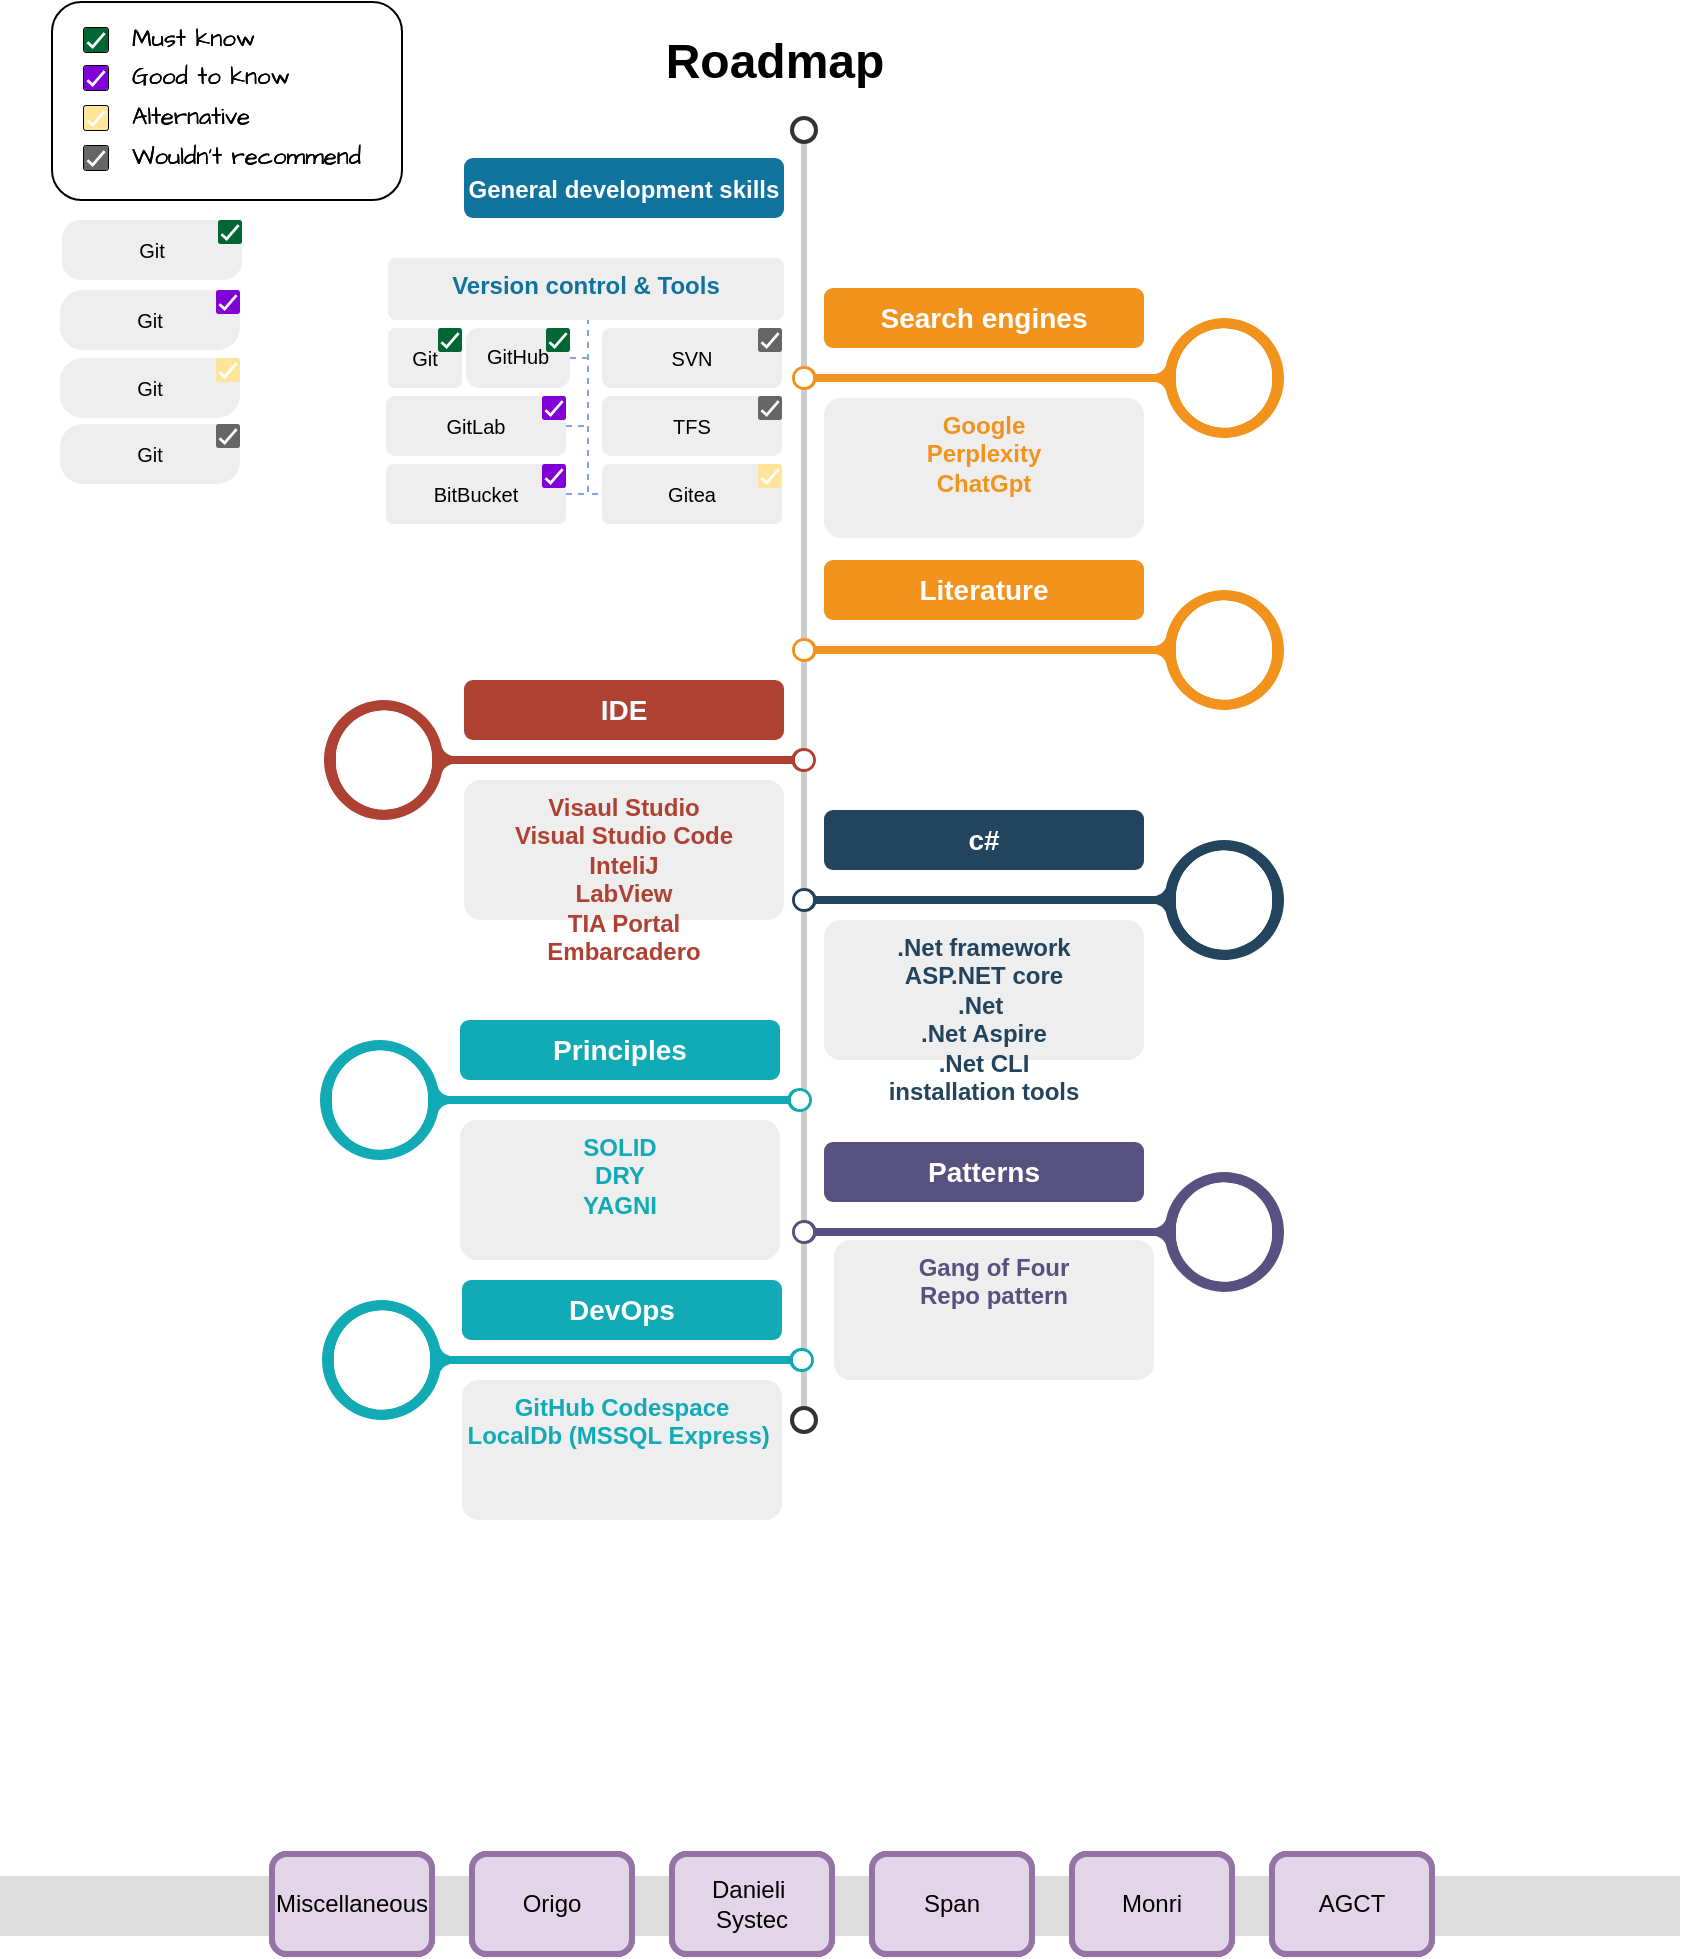 <mxfile version="27.1.6">
  <diagram name="Page-1" id="L8D_sOTc0Vsrg8IX1oJM">
    <mxGraphModel dx="928" dy="512" grid="0" gridSize="10" guides="1" tooltips="1" connect="1" arrows="1" fold="1" page="1" pageScale="1" pageWidth="827" pageHeight="1169" math="0" shadow="0">
      <root>
        <mxCell id="0" />
        <mxCell id="1" style="" parent="0" />
        <mxCell id="M2KZPHTKAGTmuo49AGG_-1" value="" style="endArrow=none;html=1;strokeWidth=3;strokeColor=#CCCCCC;labelBackgroundColor=none;fontSize=16;rounded=0;" parent="1" source="M2KZPHTKAGTmuo49AGG_-2" target="M2KZPHTKAGTmuo49AGG_-3" edge="1">
          <mxGeometry relative="1" as="geometry" />
        </mxCell>
        <mxCell id="M2KZPHTKAGTmuo49AGG_-2" value="" style="ellipse;whiteSpace=wrap;html=1;aspect=fixed;shadow=0;fillColor=none;strokeColor=#333333;fontSize=16;align=center;strokeWidth=2;" parent="1" vertex="1">
          <mxGeometry x="399" y="79" width="12" height="12" as="geometry" />
        </mxCell>
        <mxCell id="M2KZPHTKAGTmuo49AGG_-3" value="" style="ellipse;whiteSpace=wrap;html=1;aspect=fixed;shadow=0;fillColor=none;strokeColor=#333333;fontSize=16;align=center;strokeWidth=2;" parent="1" vertex="1">
          <mxGeometry x="399" y="724" width="12" height="12" as="geometry" />
        </mxCell>
        <mxCell id="M2KZPHTKAGTmuo49AGG_-5" value="" style="verticalLabelPosition=middle;verticalAlign=middle;html=1;shape=mxgraph.infographic.circularCallout2;dy=15;strokeColor=#F2931E;labelPosition=center;align=center;fontColor=#F2931E;fontStyle=1;fontSize=24;shadow=0;direction=north;flipH=1;" parent="1" vertex="1">
          <mxGeometry x="399" y="179" width="246" height="60" as="geometry" />
        </mxCell>
        <mxCell id="M2KZPHTKAGTmuo49AGG_-6" value="" style="verticalLabelPosition=middle;verticalAlign=middle;html=1;shape=mxgraph.infographic.circularCallout2;dy=15;strokeColor=#AE4132;labelPosition=center;align=center;fontColor=#10739E;fontStyle=1;fontSize=24;shadow=0;direction=north;" parent="1" vertex="1">
          <mxGeometry x="165" y="370" width="246" height="60" as="geometry" />
        </mxCell>
        <mxCell id="M2KZPHTKAGTmuo49AGG_-7" value="" style="verticalLabelPosition=middle;verticalAlign=middle;html=1;shape=mxgraph.infographic.circularCallout2;dy=15;strokeColor=#23445D;labelPosition=center;align=center;fontColor=#10739E;fontStyle=1;fontSize=24;shadow=0;direction=north;flipH=1;" parent="1" vertex="1">
          <mxGeometry x="399" y="440" width="246" height="60" as="geometry" />
        </mxCell>
        <mxCell id="M2KZPHTKAGTmuo49AGG_-9" value="" style="verticalLabelPosition=middle;verticalAlign=middle;html=1;shape=mxgraph.infographic.circularCallout2;dy=15;strokeColor=#56517E;labelPosition=center;align=center;fontColor=#10739E;fontStyle=1;fontSize=24;shadow=0;direction=north;flipH=1;" parent="1" vertex="1">
          <mxGeometry x="399" y="606" width="246" height="60" as="geometry" />
        </mxCell>
        <UserObject label="&lt;font style=&quot;font-size: 12px;&quot;&gt;General development skills&lt;/font&gt;" Tags="Jobs 1" id="M2KZPHTKAGTmuo49AGG_-10">
          <mxCell style="fillColor=#10739E;strokecolor=none;rounded=1;fontColor=#FFFFFF;strokeColor=none;fontStyle=1;fontSize=14;whiteSpace=wrap;html=1;" parent="1" vertex="1">
            <mxGeometry x="235" y="99" width="160" height="30" as="geometry" />
          </mxCell>
        </UserObject>
        <mxCell id="M2KZPHTKAGTmuo49AGG_-11" value="Search engines" style="fillColor=#F2931E;strokecolor=none;rounded=1;fontColor=#FFFFFF;strokeColor=none;fontStyle=1;fontSize=14;whiteSpace=wrap;html=1;" parent="1" vertex="1">
          <mxGeometry x="415" y="164" width="160" height="30" as="geometry" />
        </mxCell>
        <mxCell id="M2KZPHTKAGTmuo49AGG_-12" value="IDE" style="fillColor=#AE4132;strokecolor=none;rounded=1;fontColor=#FFFFFF;strokeColor=none;fontStyle=1;fontSize=14;whiteSpace=wrap;html=1;" parent="1" vertex="1">
          <mxGeometry x="235" y="360" width="160" height="30" as="geometry" />
        </mxCell>
        <mxCell id="M2KZPHTKAGTmuo49AGG_-13" value="c#" style="fillColor=#23445D;strokecolor=none;rounded=1;fontColor=#FFFFFF;strokeColor=none;fontStyle=1;fontSize=14;whiteSpace=wrap;html=1;" parent="1" vertex="1">
          <mxGeometry x="415" y="425" width="160" height="30" as="geometry" />
        </mxCell>
        <mxCell id="M2KZPHTKAGTmuo49AGG_-15" value="Patterns" style="fillColor=#56517E;strokecolor=none;rounded=1;fontColor=#FFFFFF;strokeColor=none;fontStyle=1;fontSize=14;whiteSpace=wrap;html=1;" parent="1" vertex="1">
          <mxGeometry x="415" y="591" width="160" height="30" as="geometry" />
        </mxCell>
        <mxCell id="y6uXQ_x-yn5ygmupWFl6-25" style="rounded=0;orthogonalLoop=1;jettySize=auto;html=1;exitX=0.5;exitY=1;exitDx=0;exitDy=0;endArrow=none;startFill=0;dashed=1;startArrow=none;strokeColor=#7EA6E0;edgeStyle=orthogonalEdgeStyle;" edge="1" parent="1" target="JQdzOv53W2vP1qIU4ONl-52">
          <mxGeometry relative="1" as="geometry">
            <mxPoint x="297" y="173" as="sourcePoint" />
            <mxPoint x="305" y="267" as="targetPoint" />
            <Array as="points">
              <mxPoint x="297" y="267" />
            </Array>
          </mxGeometry>
        </mxCell>
        <UserObject label="&lt;font style=&quot;&quot;&gt;&lt;font style=&quot;font-size: 12px;&quot; color=&quot;#10739E&quot;&gt;&lt;b&gt;Version control &amp;amp; Tools&lt;/b&gt;&lt;/font&gt;&lt;/font&gt;" link="Jobs 1" id="M2KZPHTKAGTmuo49AGG_-16">
          <mxCell style="rounded=1;strokeColor=none;fillColor=#EEEEEE;align=center;arcSize=12;verticalAlign=top;whiteSpace=wrap;html=1;fontSize=12;" parent="1" vertex="1">
            <mxGeometry x="197" y="149" width="198" height="31" as="geometry" />
          </mxCell>
        </UserObject>
        <mxCell id="M2KZPHTKAGTmuo49AGG_-17" value="&lt;font color=&quot;#f2931e&quot;&gt;&lt;b&gt;Google&lt;/b&gt;&lt;/font&gt;&lt;div&gt;&lt;font color=&quot;#f2931e&quot;&gt;&lt;b&gt;Perplexity&lt;/b&gt;&lt;/font&gt;&lt;/div&gt;&lt;div&gt;&lt;font color=&quot;#f2931e&quot;&gt;&lt;b&gt;ChatGpt&lt;/b&gt;&lt;/font&gt;&lt;/div&gt;" style="rounded=1;strokeColor=none;fillColor=#EEEEEE;align=center;arcSize=12;verticalAlign=top;whiteSpace=wrap;html=1;fontSize=12;" parent="1" vertex="1">
          <mxGeometry x="415" y="219" width="160" height="70" as="geometry" />
        </mxCell>
        <mxCell id="M2KZPHTKAGTmuo49AGG_-18" value="&lt;font color=&quot;#ae4132&quot;&gt;&lt;b&gt;Visaul Studio&lt;/b&gt;&lt;/font&gt;&lt;div&gt;&lt;font color=&quot;#ae4132&quot;&gt;&lt;b&gt;Visual Studio Code&lt;/b&gt;&lt;/font&gt;&lt;/div&gt;&lt;div&gt;&lt;font color=&quot;#ae4132&quot;&gt;&lt;b&gt;InteliJ&lt;/b&gt;&lt;/font&gt;&lt;/div&gt;&lt;div&gt;&lt;font color=&quot;#ae4132&quot;&gt;&lt;b&gt;LabView&lt;/b&gt;&lt;/font&gt;&lt;/div&gt;&lt;div&gt;&lt;font color=&quot;#ae4132&quot;&gt;&lt;b&gt;TIA Portal&lt;/b&gt;&lt;/font&gt;&lt;/div&gt;&lt;div&gt;&lt;font color=&quot;#ae4132&quot;&gt;&lt;b&gt;Embarcadero&lt;/b&gt;&lt;/font&gt;&lt;/div&gt;&lt;div&gt;&lt;font color=&quot;#ae4132&quot;&gt;&lt;b&gt;&lt;br&gt;&lt;/b&gt;&lt;/font&gt;&lt;/div&gt;" style="rounded=1;strokeColor=none;fillColor=#EEEEEE;align=center;arcSize=12;verticalAlign=top;whiteSpace=wrap;html=1;fontSize=12;" parent="1" vertex="1">
          <mxGeometry x="235" y="410" width="160" height="70" as="geometry" />
        </mxCell>
        <mxCell id="M2KZPHTKAGTmuo49AGG_-19" value="&lt;font color=&quot;#23445d&quot;&gt;&lt;b&gt;.Net framework&lt;/b&gt;&lt;/font&gt;&lt;div&gt;&lt;b style=&quot;color: rgb(35, 68, 93);&quot;&gt;ASP.NET core&lt;/b&gt;&lt;font color=&quot;#23445d&quot;&gt;&lt;b&gt;&lt;br&gt;&lt;/b&gt;&lt;/font&gt;&lt;div&gt;&lt;font color=&quot;#23445d&quot;&gt;&lt;b&gt;.Net&amp;nbsp;&lt;/b&gt;&lt;/font&gt;&lt;br&gt;&lt;div&gt;&lt;font color=&quot;#23445d&quot;&gt;&lt;b&gt;.Net Aspire&lt;/b&gt;&lt;/font&gt;&lt;/div&gt;&lt;div&gt;&lt;font color=&quot;#23445d&quot;&gt;&lt;b&gt;.Net CLI&lt;/b&gt;&lt;/font&gt;&lt;/div&gt;&lt;div&gt;&lt;font color=&quot;#23445d&quot;&gt;&lt;b&gt;installation tools&lt;/b&gt;&lt;/font&gt;&lt;/div&gt;&lt;div&gt;&lt;br&gt;&lt;/div&gt;&lt;/div&gt;&lt;/div&gt;" style="rounded=1;strokeColor=none;fillColor=#EEEEEE;align=center;arcSize=12;verticalAlign=top;whiteSpace=wrap;html=1;fontSize=12;" parent="1" vertex="1">
          <mxGeometry x="415" y="480" width="160" height="70" as="geometry" />
        </mxCell>
        <mxCell id="M2KZPHTKAGTmuo49AGG_-45" value="Roadmap" style="text;strokeColor=none;fillColor=none;html=1;fontSize=24;fontStyle=1;verticalAlign=middle;align=center;" parent="1" vertex="1">
          <mxGeometry x="340" y="31" width="100" height="40" as="geometry" />
        </mxCell>
        <mxCell id="VMWJDIf144AQG_EVKxVJ-2" value="" style="verticalLabelPosition=middle;verticalAlign=middle;html=1;shape=mxgraph.infographic.circularCallout2;dy=15;strokeColor=#F2931E;labelPosition=center;align=center;fontColor=#F2931E;fontStyle=1;fontSize=24;shadow=0;direction=north;flipH=1;" parent="1" vertex="1">
          <mxGeometry x="399" y="315" width="246" height="60" as="geometry" />
        </mxCell>
        <mxCell id="VMWJDIf144AQG_EVKxVJ-3" value="Literature" style="fillColor=#F2931E;strokecolor=none;rounded=1;fontColor=#FFFFFF;strokeColor=none;fontStyle=1;fontSize=14;whiteSpace=wrap;html=1;" parent="1" vertex="1">
          <mxGeometry x="415" y="300" width="160" height="30" as="geometry" />
        </mxCell>
        <mxCell id="4aiCjU7T3tnZBi2nyRzy-35" value="" style="fillColor=#dddddd;rounded=0;strokeColor=none;" parent="1" vertex="1">
          <mxGeometry x="3" y="958" width="840" height="30" as="geometry" />
        </mxCell>
        <mxCell id="y6uXQ_x-yn5ygmupWFl6-6" value="" style="group" vertex="1" connectable="0" parent="1">
          <mxGeometry x="45" y="34" width="159" height="86" as="geometry" />
        </mxCell>
        <mxCell id="y6uXQ_x-yn5ygmupWFl6-18" value="" style="rounded=1;whiteSpace=wrap;html=1;" vertex="1" parent="y6uXQ_x-yn5ygmupWFl6-6">
          <mxGeometry x="-16" y="-13" width="175" height="99" as="geometry" />
        </mxCell>
        <UserObject label="Must know" link="data:action/json,{&quot;actions&quot;:[{&quot;show&quot;:{&quot;tags&quot;:[&quot;must&quot;]}}]}" id="JQdzOv53W2vP1qIU4ONl-55">
          <mxCell style="html=1;shadow=0;dashed=0;shape=mxgraph.atlassian.checkbox_2;fillColor=default;strokeColor=default;fontColor=#000000;align=left;verticalAlign=middle;fontStyle=0;fontSize=12;labelPosition=right;verticalLabelPosition=middle;spacingLeft=10;sketch=0;hachureGap=4;pointerEvents=0;fontFamily=Architects Daughter;fontSource=https%3A%2F%2Ffonts.googleapis.com%2Fcss%3Ffamily%3DArchitects%2BDaughter;" parent="y6uXQ_x-yn5ygmupWFl6-6" vertex="1">
            <mxGeometry width="12" height="12" as="geometry" />
          </mxCell>
        </UserObject>
        <UserObject label="Must know" link="data:action/json,{&quot;actions&quot;:[{&quot;toggle&quot;: {&quot;tags&quot;: [&quot;must&quot;]}}]}" tags="must" id="M2KZPHTKAGTmuo49AGG_-105">
          <mxCell style="html=1;shadow=0;dashed=0;shape=mxgraph.atlassian.checkbox_2;fillColor=#006633;strokeColor=none;fontColor=#000000;align=left;verticalAlign=middle;fontStyle=0;fontSize=12;labelPosition=right;verticalLabelPosition=middle;spacingLeft=10;sketch=0;hachureGap=4;pointerEvents=0;fontFamily=Architects Daughter;fontSource=https%3A%2F%2Ffonts.googleapis.com%2Fcss%3Ffamily%3DArchitects%2BDaughter;" parent="y6uXQ_x-yn5ygmupWFl6-6" vertex="1">
            <mxGeometry width="12" height="12" as="geometry" />
          </mxCell>
        </UserObject>
        <mxCell id="y6uXQ_x-yn5ygmupWFl6-7" value="" style="group" vertex="1" connectable="0" parent="1">
          <mxGeometry x="45" y="53" width="12" height="12" as="geometry" />
        </mxCell>
        <UserObject label="Good to know" link="data:action/json,{&quot;actions&quot;:[{&quot;show&quot;:{&quot;tags&quot;:[&quot;good&quot;]}}]}" id="JQdzOv53W2vP1qIU4ONl-59">
          <mxCell style="html=1;shadow=0;dashed=0;shape=mxgraph.atlassian.checkbox_2;fillColor=default;strokeColor=default;fontColor=#000000;align=left;verticalAlign=middle;fontStyle=0;fontSize=12;labelPosition=right;verticalLabelPosition=middle;spacingLeft=10;sketch=0;hachureGap=4;pointerEvents=0;fontFamily=Architects Daughter;fontSource=https%3A%2F%2Ffonts.googleapis.com%2Fcss%3Ffamily%3DArchitects%2BDaughter;" parent="y6uXQ_x-yn5ygmupWFl6-7" vertex="1">
            <mxGeometry width="12" height="12" as="geometry" />
          </mxCell>
        </UserObject>
        <object label="Good to know" tags="good" link="data:action/json,{&quot;actions&quot;:[{&quot;toggle&quot;: {&quot;tags&quot;: [&quot;good&quot;]}}]}" id="M2KZPHTKAGTmuo49AGG_-79">
          <mxCell style="html=1;shadow=0;dashed=0;shape=mxgraph.atlassian.checkbox_2;fillColor=#8100D6;strokeColor=none;fontColor=#000000;align=left;verticalAlign=middle;fontStyle=0;fontSize=12;labelPosition=right;verticalLabelPosition=middle;spacingLeft=10;sketch=0;hachureGap=4;pointerEvents=0;fontFamily=Architects Daughter;fontSource=https%3A%2F%2Ffonts.googleapis.com%2Fcss%3Ffamily%3DArchitects%2BDaughter;" parent="y6uXQ_x-yn5ygmupWFl6-7" vertex="1">
            <mxGeometry width="12" height="12" as="geometry" />
          </mxCell>
        </object>
        <mxCell id="y6uXQ_x-yn5ygmupWFl6-8" value="" style="group" vertex="1" connectable="0" parent="1">
          <mxGeometry x="45" y="73" width="12" height="12" as="geometry" />
        </mxCell>
        <UserObject label="Alternative" link="data:action/json,{&quot;actions&quot;:[{&quot;show&quot;:{&quot;tags&quot;:[&quot;alternative&quot;]}}]}" id="JQdzOv53W2vP1qIU4ONl-63">
          <mxCell style="html=1;shadow=0;dashed=0;shape=mxgraph.atlassian.checkbox_2;fillColor=default;strokeColor=default;fontColor=#000000;align=left;verticalAlign=middle;fontStyle=0;fontSize=12;labelPosition=right;verticalLabelPosition=middle;spacingLeft=10;sketch=0;hachureGap=4;pointerEvents=0;fontFamily=Architects Daughter;fontSource=https%3A%2F%2Ffonts.googleapis.com%2Fcss%3Ffamily%3DArchitects%2BDaughter;" parent="y6uXQ_x-yn5ygmupWFl6-8" vertex="1">
            <mxGeometry width="12" height="12" as="geometry" />
          </mxCell>
        </UserObject>
        <UserObject label="Alternative" link="data:action/json,{&quot;actions&quot;:[{&quot;toggle&quot;: {&quot;tags&quot;: [&quot;alternative&quot;]}}]}" tags="alternative" id="M2KZPHTKAGTmuo49AGG_-80">
          <mxCell style="html=1;shadow=0;dashed=0;shape=mxgraph.atlassian.checkbox_2;fillColor=light-dark(#FFE599,#DCC684);strokeColor=none;fontColor=#000000;align=left;verticalAlign=middle;fontStyle=0;fontSize=12;labelPosition=right;verticalLabelPosition=middle;spacingLeft=10;sketch=0;hachureGap=4;pointerEvents=0;fontFamily=Architects Daughter;fontSource=https%3A%2F%2Ffonts.googleapis.com%2Fcss%3Ffamily%3DArchitects%2BDaughter;" parent="y6uXQ_x-yn5ygmupWFl6-8" vertex="1">
            <mxGeometry width="12" height="12" as="geometry" />
          </mxCell>
        </UserObject>
        <mxCell id="y6uXQ_x-yn5ygmupWFl6-9" value="" style="group" vertex="1" connectable="0" parent="1">
          <mxGeometry x="45" y="93" width="12" height="12" as="geometry" />
        </mxCell>
        <UserObject label="Wouldn&#39;t recommend" link="data:action/json,{&quot;actions&quot;:[{&quot;show&quot;:{&quot;tags&quot;:[&quot;avoid&quot;]}}]}" id="JQdzOv53W2vP1qIU4ONl-65">
          <mxCell style="html=1;shadow=0;dashed=0;shape=mxgraph.atlassian.checkbox_2;fillColor=default;strokeColor=default;fontColor=#000000;align=left;verticalAlign=middle;fontStyle=0;fontSize=12;labelPosition=right;verticalLabelPosition=middle;spacingLeft=10;sketch=0;hachureGap=4;pointerEvents=0;fontFamily=Architects Daughter;fontSource=https%3A%2F%2Ffonts.googleapis.com%2Fcss%3Ffamily%3DArchitects%2BDaughter;" parent="y6uXQ_x-yn5ygmupWFl6-9" vertex="1">
            <mxGeometry width="12" height="12" as="geometry" />
          </mxCell>
        </UserObject>
        <object label="Wouldn&#39;t recommend" tags="avoid" link="data:action/json,{&quot;actions&quot;:[{&quot;toggle&quot;: {&quot;tags&quot;: [&quot;avoid&quot;]}}]}" id="M2KZPHTKAGTmuo49AGG_-104">
          <mxCell style="html=1;shadow=0;dashed=0;shape=mxgraph.atlassian.checkbox_2;fillColor=#666666;strokeColor=none;fontColor=#000000;align=left;verticalAlign=middle;fontStyle=0;fontSize=12;labelPosition=right;verticalLabelPosition=middle;spacingLeft=10;sketch=0;hachureGap=4;pointerEvents=0;fontFamily=Architects Daughter;fontSource=https%3A%2F%2Ffonts.googleapis.com%2Fcss%3Ffamily%3DArchitects%2BDaughter;" parent="y6uXQ_x-yn5ygmupWFl6-9" vertex="1">
            <mxGeometry width="12" height="12" as="geometry" />
          </mxCell>
        </object>
        <mxCell id="4aiCjU7T3tnZBi2nyRzy-43" value="Toggles" style="locked=1;" parent="0" />
        <UserObject label="Origo" link="data:action/json,{&quot;actions&quot;:[{&quot;toggle&quot;:{&quot;cells&quot;:[&quot;4aiCjU7T3tnZBi2nyRzy-2&quot;]}}]}" id="4aiCjU7T3tnZBi2nyRzy-44">
          <mxCell style="rounded=1;whiteSpace=wrap;html=1;fontSize=12;fillColor=#F5F5F5;strokeColor=#666666;strokeWidth=3;" parent="4aiCjU7T3tnZBi2nyRzy-43" vertex="1">
            <mxGeometry x="239" y="947" width="80" height="50" as="geometry" />
          </mxCell>
        </UserObject>
        <UserObject label="Danieli&amp;nbsp;&lt;br&gt;&lt;span style=&quot;background-color: transparent; color: light-dark(rgb(0, 0, 0), rgb(255, 255, 255));&quot;&gt;Systec&lt;/span&gt;" link="data:action/json,{&quot;actions&quot;:[{&quot;toggle&quot;:{&quot;cells&quot;:[&quot;4aiCjU7T3tnZBi2nyRzy-4&quot;]}}]}" id="4aiCjU7T3tnZBi2nyRzy-45">
          <mxCell style="rounded=1;whiteSpace=wrap;html=1;fontSize=12;fillColor=#F5F5F5;strokeColor=#666666;strokeWidth=3;" parent="4aiCjU7T3tnZBi2nyRzy-43" vertex="1">
            <mxGeometry x="339" y="947" width="80" height="50" as="geometry" />
          </mxCell>
        </UserObject>
        <UserObject label="Span" link="data:action/json,{&quot;actions&quot;:[{&quot;toggle&quot;:{&quot;cells&quot;:[&quot;4aiCjU7T3tnZBi2nyRzy-6&quot;]}}]}" id="4aiCjU7T3tnZBi2nyRzy-46">
          <mxCell style="rounded=1;whiteSpace=wrap;html=1;fontSize=12;fillColor=#F5F5F5;strokeColor=#666666;strokeWidth=3;" parent="4aiCjU7T3tnZBi2nyRzy-43" vertex="1">
            <mxGeometry x="439" y="947" width="80" height="50" as="geometry" />
          </mxCell>
        </UserObject>
        <UserObject label="Monri" link="data:action/json,{&quot;actions&quot;:[{&quot;toggle&quot;:{&quot;cells&quot;:[&quot;4aiCjU7T3tnZBi2nyRzy-7&quot;]}}]}" id="4aiCjU7T3tnZBi2nyRzy-47">
          <mxCell style="rounded=1;whiteSpace=wrap;html=1;fontSize=12;fillColor=#F5F5F5;strokeColor=#666666;strokeWidth=3;" parent="4aiCjU7T3tnZBi2nyRzy-43" vertex="1">
            <mxGeometry x="539" y="947" width="80" height="50" as="geometry" />
          </mxCell>
        </UserObject>
        <UserObject label="AGCT" link="data:action/json,{&quot;actions&quot;:[{&quot;toggle&quot;:{&quot;cells&quot;:[&quot;4aiCjU7T3tnZBi2nyRzy-8&quot;]}}]}" id="4aiCjU7T3tnZBi2nyRzy-48">
          <mxCell style="rounded=1;whiteSpace=wrap;html=1;fontSize=12;fillColor=#F5F5F5;strokeColor=#666666;strokeWidth=3;" parent="4aiCjU7T3tnZBi2nyRzy-43" vertex="1">
            <mxGeometry x="639" y="947" width="80" height="50" as="geometry" />
          </mxCell>
        </UserObject>
        <UserObject label="Miscellaneous" link="data:action/json,{&quot;actions&quot;:[{&quot;toggle&quot;:{&quot;cells&quot;:[&quot;4aiCjU7T3tnZBi2nyRzy-9&quot;]}}]}" id="4aiCjU7T3tnZBi2nyRzy-49">
          <mxCell style="rounded=1;whiteSpace=wrap;html=1;fontSize=12;fillColor=#F5F5F5;strokeColor=#666666;strokeWidth=3;" parent="4aiCjU7T3tnZBi2nyRzy-43" vertex="1">
            <mxGeometry x="139" y="947" width="80" height="50" as="geometry" />
          </mxCell>
        </UserObject>
        <mxCell id="4aiCjU7T3tnZBi2nyRzy-2" value="Origo" style="" parent="0" />
        <UserObject label="Origo" link="data:action/json,{&quot;actions&quot;:[{&quot;toggle&quot;:{&quot;cells&quot;:[&quot;4aiCjU7T3tnZBi2nyRzy-2&quot;]}}]}" id="4aiCjU7T3tnZBi2nyRzy-3">
          <mxCell style="rounded=1;whiteSpace=wrap;html=1;fontSize=12;fillColor=#e1d5e7;strokeColor=#9673a6;strokeWidth=3;" parent="4aiCjU7T3tnZBi2nyRzy-2" vertex="1">
            <mxGeometry x="239" y="947" width="80" height="50" as="geometry" />
          </mxCell>
        </UserObject>
        <mxCell id="4aiCjU7T3tnZBi2nyRzy-6" value="Span" parent="0" />
        <UserObject label="Span" link="data:action/json,{&quot;actions&quot;:[{&quot;toggle&quot;:{&quot;cells&quot;:[&quot;4aiCjU7T3tnZBi2nyRzy-6&quot;]}}]}" id="4aiCjU7T3tnZBi2nyRzy-10">
          <mxCell style="rounded=1;whiteSpace=wrap;html=1;fontSize=12;fillColor=#e1d5e7;strokeColor=#9673a6;strokeWidth=3;" parent="4aiCjU7T3tnZBi2nyRzy-6" vertex="1">
            <mxGeometry x="439" y="947" width="80" height="50" as="geometry" />
          </mxCell>
        </UserObject>
        <mxCell id="4aiCjU7T3tnZBi2nyRzy-7" value="Monri" parent="0" />
        <UserObject label="Monri" link="data:action/json,{&quot;actions&quot;:[{&quot;toggle&quot;:{&quot;cells&quot;:[&quot;4aiCjU7T3tnZBi2nyRzy-7&quot;]}}]}" id="4aiCjU7T3tnZBi2nyRzy-11">
          <mxCell style="rounded=1;whiteSpace=wrap;html=1;fontSize=12;fillColor=#e1d5e7;strokeColor=#9673a6;strokeWidth=3;" parent="4aiCjU7T3tnZBi2nyRzy-7" vertex="1">
            <mxGeometry x="539" y="947" width="80" height="50" as="geometry" />
          </mxCell>
        </UserObject>
        <mxCell id="4aiCjU7T3tnZBi2nyRzy-8" value="AGCT" style="" parent="0" />
        <UserObject label="AGCT" link="data:action/json,{&quot;actions&quot;:[{&quot;toggle&quot;:{&quot;cells&quot;:[&quot;4aiCjU7T3tnZBi2nyRzy-8&quot;]}}]}" id="4aiCjU7T3tnZBi2nyRzy-12">
          <mxCell style="rounded=1;whiteSpace=wrap;html=1;fontSize=12;fillColor=#e1d5e7;strokeColor=#9673a6;strokeWidth=3;" parent="4aiCjU7T3tnZBi2nyRzy-8" vertex="1">
            <mxGeometry x="639" y="947" width="80" height="50" as="geometry" />
          </mxCell>
        </UserObject>
        <mxCell id="4aiCjU7T3tnZBi2nyRzy-4" value="Systec" parent="0" />
        <UserObject label="Danieli&amp;nbsp;&lt;br&gt;&lt;span style=&quot;background-color: transparent; color: light-dark(rgb(0, 0, 0), rgb(255, 255, 255));&quot;&gt;Systec&lt;/span&gt;" link="data:action/json,{&quot;actions&quot;:[{&quot;toggle&quot;:{&quot;cells&quot;:[&quot;4aiCjU7T3tnZBi2nyRzy-4&quot;]}}]}" id="4aiCjU7T3tnZBi2nyRzy-5">
          <mxCell style="rounded=1;whiteSpace=wrap;html=1;fontSize=12;fillColor=#e1d5e7;strokeColor=#9673a6;strokeWidth=3;" parent="4aiCjU7T3tnZBi2nyRzy-4" vertex="1">
            <mxGeometry x="339" y="947" width="80" height="50" as="geometry" />
          </mxCell>
        </UserObject>
        <mxCell id="4aiCjU7T3tnZBi2nyRzy-9" value="Misc" style="" parent="0" />
        <UserObject label="Miscellaneous" link="data:action/json,{&quot;actions&quot;:[{&quot;toggle&quot;:{&quot;cells&quot;:[&quot;4aiCjU7T3tnZBi2nyRzy-9&quot;]}}]}" id="4aiCjU7T3tnZBi2nyRzy-13">
          <mxCell style="rounded=1;whiteSpace=wrap;html=1;fontSize=12;fillColor=#e1d5e7;strokeColor=#9673a6;strokeWidth=3;" parent="4aiCjU7T3tnZBi2nyRzy-9" vertex="1">
            <mxGeometry x="139" y="947" width="80" height="50" as="geometry" />
          </mxCell>
        </UserObject>
        <mxCell id="4aiCjU7T3tnZBi2nyRzy-36" value="&lt;font color=&quot;#56517e&quot;&gt;&lt;b&gt;Gang of Four&lt;/b&gt;&lt;/font&gt;&lt;div&gt;&lt;font color=&quot;#56517e&quot;&gt;&lt;b&gt;Repo pattern&lt;/b&gt;&lt;/font&gt;&lt;/div&gt;" style="rounded=1;strokeColor=none;fillColor=#EEEEEE;align=center;arcSize=12;verticalAlign=top;whiteSpace=wrap;html=1;fontSize=12;" parent="4aiCjU7T3tnZBi2nyRzy-9" vertex="1">
          <mxGeometry x="420" y="640" width="160" height="70" as="geometry" />
        </mxCell>
        <mxCell id="4aiCjU7T3tnZBi2nyRzy-50" value="" style="verticalLabelPosition=middle;verticalAlign=middle;html=1;shape=mxgraph.infographic.circularCallout2;dy=15;strokeColor=#12AAB5;labelPosition=center;align=center;fontColor=#10739E;fontStyle=1;fontSize=24;shadow=0;direction=north;" parent="4aiCjU7T3tnZBi2nyRzy-9" vertex="1">
          <mxGeometry x="163" y="540" width="246" height="60" as="geometry" />
        </mxCell>
        <mxCell id="4aiCjU7T3tnZBi2nyRzy-51" value="Principles" style="fillColor=#12AAB5;strokecolor=none;rounded=1;fontColor=#FFFFFF;strokeColor=none;fontStyle=1;fontSize=14;whiteSpace=wrap;html=1;" parent="4aiCjU7T3tnZBi2nyRzy-9" vertex="1">
          <mxGeometry x="233" y="530" width="160" height="30" as="geometry" />
        </mxCell>
        <mxCell id="4aiCjU7T3tnZBi2nyRzy-52" value="&lt;font color=&quot;#12aab5&quot;&gt;&lt;b&gt;SOLID&lt;/b&gt;&lt;/font&gt;&lt;div&gt;&lt;font color=&quot;#12aab5&quot;&gt;&lt;b&gt;DRY&lt;/b&gt;&lt;/font&gt;&lt;/div&gt;&lt;div&gt;&lt;font color=&quot;#12aab5&quot;&gt;&lt;b&gt;YAGNI&lt;/b&gt;&lt;/font&gt;&lt;/div&gt;" style="rounded=1;strokeColor=none;fillColor=#EEEEEE;align=center;arcSize=12;verticalAlign=top;whiteSpace=wrap;html=1;fontSize=12;" parent="4aiCjU7T3tnZBi2nyRzy-9" vertex="1">
          <mxGeometry x="233" y="580" width="160" height="70" as="geometry" />
        </mxCell>
        <mxCell id="JQdzOv53W2vP1qIU4ONl-4" value="" style="verticalLabelPosition=middle;verticalAlign=middle;html=1;shape=mxgraph.infographic.circularCallout2;dy=15;strokeColor=#12AAB5;labelPosition=center;align=center;fontColor=#10739E;fontStyle=1;fontSize=24;shadow=0;direction=north;" parent="4aiCjU7T3tnZBi2nyRzy-9" vertex="1">
          <mxGeometry x="164" y="670" width="246" height="60" as="geometry" />
        </mxCell>
        <mxCell id="JQdzOv53W2vP1qIU4ONl-5" value="DevOps" style="fillColor=#12AAB5;strokecolor=none;rounded=1;fontColor=#FFFFFF;strokeColor=none;fontStyle=1;fontSize=14;whiteSpace=wrap;html=1;" parent="4aiCjU7T3tnZBi2nyRzy-9" vertex="1">
          <mxGeometry x="234" y="660" width="160" height="30" as="geometry" />
        </mxCell>
        <mxCell id="JQdzOv53W2vP1qIU4ONl-6" value="&lt;font color=&quot;#12aab5&quot;&gt;&lt;b&gt;GitHub Codespace&lt;br&gt;&lt;/b&gt;&lt;/font&gt;&lt;b style=&quot;color: rgb(18, 170, 181); background-color: transparent;&quot;&gt;LocalDb (MSSQL Express)&amp;nbsp;&lt;/b&gt;" style="rounded=1;strokeColor=none;fillColor=#EEEEEE;align=center;arcSize=12;verticalAlign=top;whiteSpace=wrap;html=1;fontSize=12;" parent="4aiCjU7T3tnZBi2nyRzy-9" vertex="1">
          <mxGeometry x="234" y="710" width="160" height="70" as="geometry" />
        </mxCell>
        <object label="" tags="must" id="JQdzOv53W2vP1qIU4ONl-30">
          <mxCell style="group" parent="4aiCjU7T3tnZBi2nyRzy-9" vertex="1" connectable="0">
            <mxGeometry x="236" y="184" width="52" height="30" as="geometry" />
          </mxCell>
        </object>
        <mxCell id="y6uXQ_x-yn5ygmupWFl6-30" style="edgeStyle=orthogonalEdgeStyle;rounded=0;orthogonalLoop=1;jettySize=auto;html=1;exitX=1;exitY=0.5;exitDx=0;exitDy=0;dashed=1;strokeColor=#7EA6E0;align=center;verticalAlign=middle;fontFamily=Helvetica;fontSize=11;fontColor=default;labelBackgroundColor=default;startArrow=none;startFill=0;endArrow=none;" edge="1" parent="JQdzOv53W2vP1qIU4ONl-30" source="JQdzOv53W2vP1qIU4ONl-31">
          <mxGeometry relative="1" as="geometry">
            <mxPoint x="60.421" y="14.923" as="targetPoint" />
          </mxGeometry>
        </mxCell>
        <mxCell id="JQdzOv53W2vP1qIU4ONl-31" value="&lt;font style=&quot;font-size: 10px;&quot;&gt;GitHub&lt;/font&gt;" style="rounded=1;whiteSpace=wrap;html=1;pointerEvents=0;align=center;verticalAlign=top;fontFamily=Helvetica;fontSize=12;fontColor=default;fillColor=light-dark(#EEEEEE,#202020);gradientColor=none;strokeColor=none;arcSize=22;" parent="JQdzOv53W2vP1qIU4ONl-30" vertex="1">
          <mxGeometry width="52.0" height="30" as="geometry" />
        </mxCell>
        <mxCell id="JQdzOv53W2vP1qIU4ONl-32" value="" style="html=1;shadow=0;dashed=0;shape=mxgraph.atlassian.checkbox_2;fillColor=#006633;strokeColor=none;fontColor=#000000;align=left;verticalAlign=middle;fontStyle=0;fontSize=12;labelPosition=right;verticalLabelPosition=middle;spacingLeft=10;sketch=0;hachureGap=4;pointerEvents=0;fontFamily=Architects Daughter;fontSource=https%3A%2F%2Ffonts.googleapis.com%2Fcss%3Ffamily%3DArchitects%2BDaughter;" parent="JQdzOv53W2vP1qIU4ONl-30" vertex="1">
          <mxGeometry x="40" width="12" height="12" as="geometry" />
        </mxCell>
        <object label="" tags="good" id="JQdzOv53W2vP1qIU4ONl-36">
          <mxCell style="group" parent="4aiCjU7T3tnZBi2nyRzy-9" vertex="1" connectable="0">
            <mxGeometry x="196" y="218" width="90" height="30" as="geometry" />
          </mxCell>
        </object>
        <mxCell id="y6uXQ_x-yn5ygmupWFl6-31" style="edgeStyle=orthogonalEdgeStyle;rounded=0;orthogonalLoop=1;jettySize=auto;html=1;exitX=1;exitY=0.5;exitDx=0;exitDy=0;dashed=1;strokeColor=#7EA6E0;align=center;verticalAlign=middle;fontFamily=Helvetica;fontSize=11;fontColor=default;labelBackgroundColor=default;startArrow=none;startFill=0;endArrow=none;" edge="1" parent="JQdzOv53W2vP1qIU4ONl-36" source="JQdzOv53W2vP1qIU4ONl-37">
          <mxGeometry relative="1" as="geometry">
            <mxPoint x="99.128" y="14.769" as="targetPoint" />
          </mxGeometry>
        </mxCell>
        <mxCell id="JQdzOv53W2vP1qIU4ONl-37" value="&lt;font style=&quot;font-size: 10px;&quot;&gt;GitLab&lt;/font&gt;" style="rounded=1;whiteSpace=wrap;html=1;fillColor=#EEEEEE;strokeColor=none;" parent="JQdzOv53W2vP1qIU4ONl-36" vertex="1">
          <mxGeometry width="90" height="30" as="geometry" />
        </mxCell>
        <mxCell id="JQdzOv53W2vP1qIU4ONl-38" value="" style="html=1;shadow=0;dashed=0;shape=mxgraph.atlassian.checkbox_2;fillColor=#8100D6;strokeColor=none;fontColor=#000000;align=left;verticalAlign=middle;fontStyle=0;fontSize=12;labelPosition=right;verticalLabelPosition=middle;spacingLeft=10;sketch=0;hachureGap=4;pointerEvents=0;fontFamily=Architects Daughter;fontSource=https%3A%2F%2Ffonts.googleapis.com%2Fcss%3Ffamily%3DArchitects%2BDaughter;" parent="JQdzOv53W2vP1qIU4ONl-36" vertex="1">
          <mxGeometry x="78" width="12" height="12" as="geometry" />
        </mxCell>
        <object label="" tags="good" id="JQdzOv53W2vP1qIU4ONl-39">
          <mxCell style="group;strokeColor=none;" parent="4aiCjU7T3tnZBi2nyRzy-9" vertex="1" connectable="0">
            <mxGeometry x="196" y="252" width="90" height="30" as="geometry" />
          </mxCell>
        </object>
        <mxCell id="y6uXQ_x-yn5ygmupWFl6-32" style="edgeStyle=orthogonalEdgeStyle;rounded=0;orthogonalLoop=1;jettySize=auto;html=1;exitX=1;exitY=0.5;exitDx=0;exitDy=0;dashed=1;strokeColor=#7EA6E0;align=center;verticalAlign=middle;fontFamily=Helvetica;fontSize=11;fontColor=default;labelBackgroundColor=default;startArrow=none;startFill=0;endArrow=none;" edge="1" parent="JQdzOv53W2vP1qIU4ONl-39" source="JQdzOv53W2vP1qIU4ONl-40">
          <mxGeometry relative="1" as="geometry">
            <mxPoint x="100.128" y="15.128" as="targetPoint" />
          </mxGeometry>
        </mxCell>
        <mxCell id="JQdzOv53W2vP1qIU4ONl-40" value="&lt;font style=&quot;font-size: 10px;&quot;&gt;BitBucket&lt;/font&gt;" style="rounded=1;whiteSpace=wrap;html=1;fillColor=#EEEEEE;strokeColor=none;arcSize=12;" parent="JQdzOv53W2vP1qIU4ONl-39" vertex="1">
          <mxGeometry width="90" height="30" as="geometry" />
        </mxCell>
        <mxCell id="JQdzOv53W2vP1qIU4ONl-41" value="" style="html=1;shadow=0;dashed=0;shape=mxgraph.atlassian.checkbox_2;fillColor=#8100D6;strokeColor=none;fontColor=#000000;align=left;verticalAlign=middle;fontStyle=0;fontSize=12;labelPosition=right;verticalLabelPosition=middle;spacingLeft=10;sketch=0;hachureGap=4;pointerEvents=0;fontFamily=Architects Daughter;fontSource=https%3A%2F%2Ffonts.googleapis.com%2Fcss%3Ffamily%3DArchitects%2BDaughter;" parent="JQdzOv53W2vP1qIU4ONl-39" vertex="1">
          <mxGeometry x="78" width="12" height="12" as="geometry" />
        </mxCell>
        <object label="" tags="avoid" id="JQdzOv53W2vP1qIU4ONl-45">
          <mxCell style="group;strokeColor=none;" parent="4aiCjU7T3tnZBi2nyRzy-9" vertex="1" connectable="0">
            <mxGeometry x="304" y="184" width="90" height="30" as="geometry" />
          </mxCell>
        </object>
        <mxCell id="JQdzOv53W2vP1qIU4ONl-46" value="&lt;font style=&quot;font-size: 10px;&quot;&gt;SVN&lt;/font&gt;" style="rounded=1;whiteSpace=wrap;html=1;fillColor=#EEEEEE;strokeColor=none;" parent="JQdzOv53W2vP1qIU4ONl-45" vertex="1">
          <mxGeometry width="90" height="30" as="geometry" />
        </mxCell>
        <mxCell id="JQdzOv53W2vP1qIU4ONl-47" value="" style="html=1;shadow=0;dashed=0;shape=mxgraph.atlassian.checkbox_2;fillColor=#666666;strokeColor=none;fontColor=#000000;align=left;verticalAlign=middle;fontStyle=0;fontSize=12;labelPosition=right;verticalLabelPosition=middle;spacingLeft=10;sketch=0;hachureGap=4;pointerEvents=0;fontFamily=Architects Daughter;fontSource=https%3A%2F%2Ffonts.googleapis.com%2Fcss%3Ffamily%3DArchitects%2BDaughter;" parent="JQdzOv53W2vP1qIU4ONl-45" vertex="1">
          <mxGeometry x="78" width="12" height="12" as="geometry" />
        </mxCell>
        <object label="" tags="avoid" id="JQdzOv53W2vP1qIU4ONl-48">
          <mxCell style="group;strokeColor=none;" parent="4aiCjU7T3tnZBi2nyRzy-9" vertex="1" connectable="0">
            <mxGeometry x="304" y="218" width="90" height="30" as="geometry" />
          </mxCell>
        </object>
        <mxCell id="JQdzOv53W2vP1qIU4ONl-49" value="&lt;font style=&quot;font-size: 10px;&quot;&gt;TFS&lt;/font&gt;" style="rounded=1;whiteSpace=wrap;html=1;fillColor=#EEEEEE;strokeColor=none;" parent="JQdzOv53W2vP1qIU4ONl-48" vertex="1">
          <mxGeometry width="90" height="30" as="geometry" />
        </mxCell>
        <mxCell id="JQdzOv53W2vP1qIU4ONl-50" value="" style="html=1;shadow=0;dashed=0;shape=mxgraph.atlassian.checkbox_2;fillColor=#666666;strokeColor=none;fontColor=#000000;align=left;verticalAlign=middle;fontStyle=0;fontSize=12;labelPosition=right;verticalLabelPosition=middle;spacingLeft=10;sketch=0;hachureGap=4;pointerEvents=0;fontFamily=Architects Daughter;fontSource=https%3A%2F%2Ffonts.googleapis.com%2Fcss%3Ffamily%3DArchitects%2BDaughter;" parent="JQdzOv53W2vP1qIU4ONl-48" vertex="1">
          <mxGeometry x="78" width="12" height="12" as="geometry" />
        </mxCell>
        <object label="" tags="alternative" id="JQdzOv53W2vP1qIU4ONl-51">
          <mxCell style="group;strokeColor=none;" parent="4aiCjU7T3tnZBi2nyRzy-9" vertex="1" connectable="0">
            <mxGeometry x="304" y="252" width="90" height="30" as="geometry" />
          </mxCell>
        </object>
        <mxCell id="JQdzOv53W2vP1qIU4ONl-52" value="&lt;font style=&quot;font-size: 10px;&quot;&gt;Gitea&lt;/font&gt;" style="rounded=1;whiteSpace=wrap;html=1;fillColor=#EEEEEE;strokeColor=none;arcSize=12;" parent="JQdzOv53W2vP1qIU4ONl-51" vertex="1">
          <mxGeometry width="90" height="30" as="geometry" />
        </mxCell>
        <mxCell id="JQdzOv53W2vP1qIU4ONl-53" value="" style="html=1;shadow=0;dashed=0;shape=mxgraph.atlassian.checkbox_2;fillColor=light-dark(#FFE599,#DCC684);strokeColor=none;fontColor=#000000;align=left;verticalAlign=middle;fontStyle=0;fontSize=12;labelPosition=right;verticalLabelPosition=middle;spacingLeft=10;sketch=0;hachureGap=4;pointerEvents=0;fontFamily=Architects Daughter;fontSource=https%3A%2F%2Ffonts.googleapis.com%2Fcss%3Ffamily%3DArchitects%2BDaughter;" parent="JQdzOv53W2vP1qIU4ONl-51" vertex="1">
          <mxGeometry x="78" width="12" height="12" as="geometry" />
        </mxCell>
        <object label="" tags="alternative" id="y6uXQ_x-yn5ygmupWFl6-3">
          <mxCell style="group" vertex="1" connectable="0" parent="4aiCjU7T3tnZBi2nyRzy-9">
            <mxGeometry x="33" y="199" width="90" height="30" as="geometry" />
          </mxCell>
        </object>
        <mxCell id="JQdzOv53W2vP1qIU4ONl-19" value="&lt;font style=&quot;font-size: 10px;&quot;&gt;Git&lt;/font&gt;" style="rounded=1;whiteSpace=wrap;html=1;fillColor=light-dark(#EEEEEE,#202020);strokeColor=none;align=center;verticalAlign=middle;arcSize=38;fontFamily=Helvetica;fontSize=12;fontColor=default;" parent="y6uXQ_x-yn5ygmupWFl6-3" vertex="1">
          <mxGeometry width="90" height="30" as="geometry" />
        </mxCell>
        <mxCell id="JQdzOv53W2vP1qIU4ONl-20" value="" style="html=1;shadow=0;dashed=0;shape=mxgraph.atlassian.checkbox_2;fillColor=light-dark(#FFE599,#DCC684);strokeColor=none;fontColor=#000000;align=left;verticalAlign=middle;fontStyle=0;fontSize=12;labelPosition=right;verticalLabelPosition=middle;spacingLeft=10;sketch=0;hachureGap=4;pointerEvents=0;fontFamily=Architects Daughter;fontSource=https%3A%2F%2Ffonts.googleapis.com%2Fcss%3Ffamily%3DArchitects%2BDaughter;" parent="y6uXQ_x-yn5ygmupWFl6-3" vertex="1">
          <mxGeometry x="78" width="12" height="12" as="geometry" />
        </mxCell>
        <object label="" tags="good" id="y6uXQ_x-yn5ygmupWFl6-4">
          <mxCell style="group" vertex="1" connectable="0" parent="4aiCjU7T3tnZBi2nyRzy-9">
            <mxGeometry x="33" y="165" width="90" height="30" as="geometry" />
          </mxCell>
        </object>
        <mxCell id="JQdzOv53W2vP1qIU4ONl-16" value="&lt;font style=&quot;font-size: 10px;&quot;&gt;Git&lt;/font&gt;" style="rounded=1;whiteSpace=wrap;html=1;fillColor=light-dark(#EEEEEE,#202020);strokeColor=none;arcSize=38;" parent="y6uXQ_x-yn5ygmupWFl6-4" vertex="1">
          <mxGeometry width="90" height="30" as="geometry" />
        </mxCell>
        <mxCell id="JQdzOv53W2vP1qIU4ONl-17" value="" style="html=1;shadow=0;dashed=0;shape=mxgraph.atlassian.checkbox_2;fillColor=#8100D6;strokeColor=none;fontColor=#000000;align=left;verticalAlign=middle;fontStyle=0;fontSize=12;labelPosition=right;verticalLabelPosition=middle;spacingLeft=10;sketch=0;hachureGap=4;pointerEvents=0;fontFamily=Architects Daughter;fontSource=https%3A%2F%2Ffonts.googleapis.com%2Fcss%3Ffamily%3DArchitects%2BDaughter;" parent="y6uXQ_x-yn5ygmupWFl6-4" vertex="1">
          <mxGeometry x="78" width="12" height="12" as="geometry" />
        </mxCell>
        <object label="" tags="avoid" id="y6uXQ_x-yn5ygmupWFl6-5">
          <mxCell style="group" vertex="1" connectable="0" parent="4aiCjU7T3tnZBi2nyRzy-9">
            <mxGeometry x="33" y="232" width="90" height="30" as="geometry" />
          </mxCell>
        </object>
        <mxCell id="JQdzOv53W2vP1qIU4ONl-22" value="&lt;font style=&quot;font-size: 10px;&quot;&gt;Git&lt;/font&gt;" style="rounded=1;whiteSpace=wrap;html=1;fillColor=light-dark(#EEEEEE,#202020);strokeColor=none;align=center;verticalAlign=middle;arcSize=38;fontFamily=Helvetica;fontSize=12;fontColor=default;" parent="y6uXQ_x-yn5ygmupWFl6-5" vertex="1">
          <mxGeometry width="90" height="30" as="geometry" />
        </mxCell>
        <mxCell id="JQdzOv53W2vP1qIU4ONl-23" value="" style="html=1;shadow=0;dashed=0;shape=mxgraph.atlassian.checkbox_2;fillColor=#666666;strokeColor=none;fontColor=#000000;align=left;verticalAlign=middle;fontStyle=0;fontSize=12;labelPosition=right;verticalLabelPosition=middle;spacingLeft=10;sketch=0;hachureGap=4;pointerEvents=0;fontFamily=Architects Daughter;fontSource=https%3A%2F%2Ffonts.googleapis.com%2Fcss%3Ffamily%3DArchitects%2BDaughter;" parent="y6uXQ_x-yn5ygmupWFl6-5" vertex="1">
          <mxGeometry x="78" width="12" height="12" as="geometry" />
        </mxCell>
        <object label="" tags="must" id="y6uXQ_x-yn5ygmupWFl6-10">
          <mxCell style="group" vertex="1" connectable="0" parent="4aiCjU7T3tnZBi2nyRzy-9">
            <mxGeometry x="34" y="130" width="90" height="30" as="geometry" />
          </mxCell>
        </object>
        <mxCell id="JQdzOv53W2vP1qIU4ONl-7" value="&lt;font style=&quot;font-size: 10px;&quot;&gt;Git&lt;/font&gt;" style="rounded=1;whiteSpace=wrap;html=1;strokeColor=none;fillColor=light-dark(#EEEEEE,#202020);align=center;verticalAlign=middle;arcSize=31;fontFamily=Helvetica;fontSize=12;fontColor=default;" parent="y6uXQ_x-yn5ygmupWFl6-10" vertex="1">
          <mxGeometry width="90" height="30" as="geometry" />
        </mxCell>
        <mxCell id="JQdzOv53W2vP1qIU4ONl-9" value="" style="html=1;shadow=0;dashed=0;shape=mxgraph.atlassian.checkbox_2;fillColor=#006633;strokeColor=none;fontColor=#000000;align=left;verticalAlign=middle;fontStyle=0;fontSize=12;labelPosition=right;verticalLabelPosition=middle;spacingLeft=10;sketch=0;hachureGap=4;pointerEvents=0;fontFamily=Architects Daughter;fontSource=https%3A%2F%2Ffonts.googleapis.com%2Fcss%3Ffamily%3DArchitects%2BDaughter;" parent="y6uXQ_x-yn5ygmupWFl6-10" vertex="1">
          <mxGeometry x="78" width="12" height="12" as="geometry" />
        </mxCell>
        <object label="" tags="must" id="y6uXQ_x-yn5ygmupWFl6-12">
          <mxCell style="group;arcSize=6;" vertex="1" connectable="0" parent="4aiCjU7T3tnZBi2nyRzy-9">
            <mxGeometry x="197" y="184" width="37" height="30" as="geometry" />
          </mxCell>
        </object>
        <mxCell id="y6uXQ_x-yn5ygmupWFl6-14" value="" style="group;arcSize=6;absoluteArcSize=0;imageAspect=1;" vertex="1" connectable="0" parent="y6uXQ_x-yn5ygmupWFl6-12">
          <mxGeometry width="37" height="30" as="geometry" />
        </mxCell>
        <mxCell id="JQdzOv53W2vP1qIU4ONl-28" value="&lt;font style=&quot;font-size: 10px;&quot;&gt;Git&lt;/font&gt;" style="rounded=1;whiteSpace=wrap;html=1;pointerEvents=0;align=center;verticalAlign=middle;fontFamily=Helvetica;fontSize=12;fontColor=default;fillColor=light-dark(#EEEEEE,#202020);gradientColor=none;strokeColor=none;arcSize=12;" parent="y6uXQ_x-yn5ygmupWFl6-14" vertex="1">
          <mxGeometry width="37" height="30" as="geometry" />
        </mxCell>
        <mxCell id="JQdzOv53W2vP1qIU4ONl-29" value="" style="html=1;shadow=0;dashed=0;shape=mxgraph.atlassian.checkbox_2;fillColor=#006633;strokeColor=none;fontColor=#000000;align=left;verticalAlign=middle;fontStyle=0;fontSize=12;labelPosition=right;verticalLabelPosition=middle;spacingLeft=10;sketch=0;hachureGap=4;pointerEvents=0;fontFamily=Architects Daughter;fontSource=https%3A%2F%2Ffonts.googleapis.com%2Fcss%3Ffamily%3DArchitects%2BDaughter;movable=1;resizable=1;rotatable=1;deletable=1;editable=1;locked=0;connectable=1;" parent="y6uXQ_x-yn5ygmupWFl6-14" vertex="1">
          <mxGeometry x="25" width="12" height="12" as="geometry" />
        </mxCell>
      </root>
    </mxGraphModel>
  </diagram>
</mxfile>
